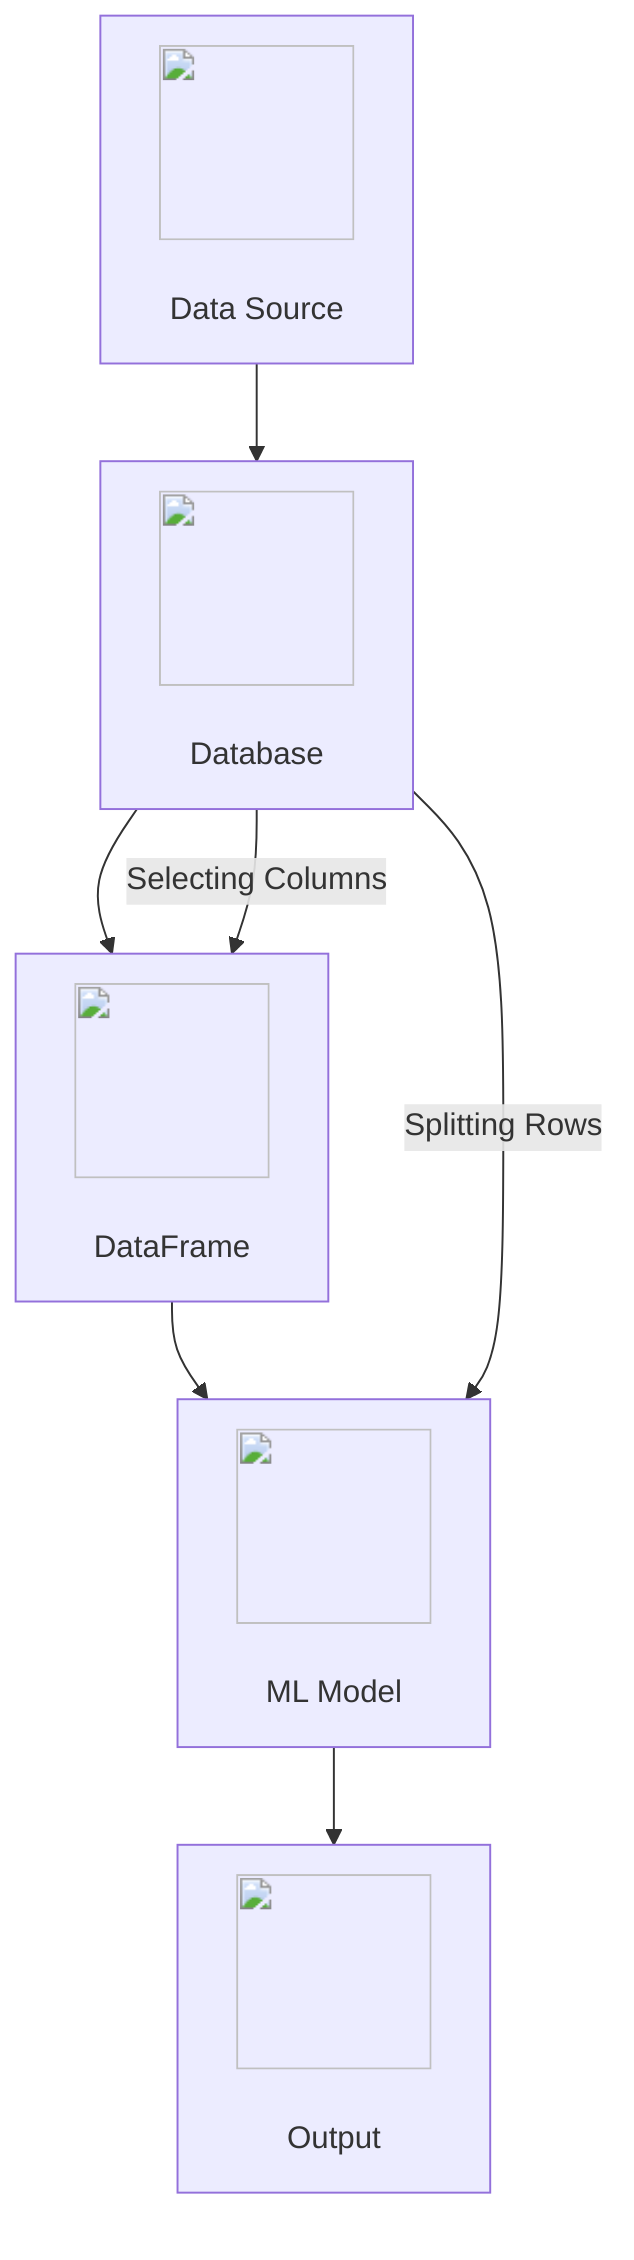 graph TD;
    A["<img src='file.svg' width=100 height=100/> <br/> Data Source"] --> B["<img src='database.svg' width=100 height=100/> <br/> Database"];
    B --> C["<img src='table.svg' width=100 height=100/> <br/> DataFrame"];
    C --> D["<img src='brain.svg' width=100 height=100/> <br/> ML Model"];
    D --> E["<img src='image.svg' width=100 height=100/> <br/> Output"];
    B -->|"Splitting Rows"| D;
    B -->|"Selecting Columns"| C;